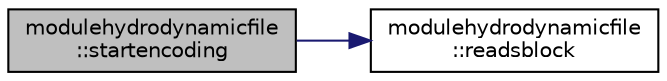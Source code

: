digraph "modulehydrodynamicfile::startencoding"
{
 // LATEX_PDF_SIZE
  edge [fontname="Helvetica",fontsize="10",labelfontname="Helvetica",labelfontsize="10"];
  node [fontname="Helvetica",fontsize="10",shape=record];
  rankdir="LR";
  Node1 [label="modulehydrodynamicfile\l::startencoding",height=0.2,width=0.4,color="black", fillcolor="grey75", style="filled", fontcolor="black",tooltip=" "];
  Node1 -> Node2 [color="midnightblue",fontsize="10",style="solid"];
  Node2 [label="modulehydrodynamicfile\l::readsblock",height=0.2,width=0.4,color="black", fillcolor="white", style="filled",URL="$namespacemodulehydrodynamicfile.html#a51ac7b78492e92f6633e4889f1a47052",tooltip=" "];
}
